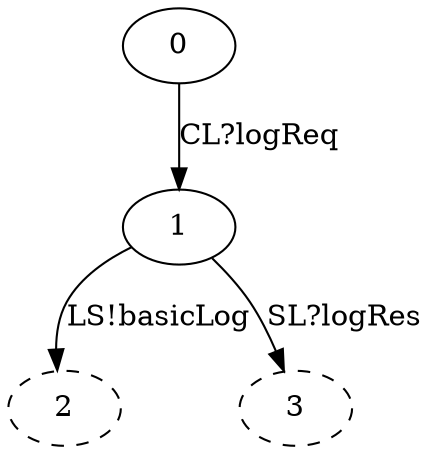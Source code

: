 
strict digraph "" {
	graph [edge_default="{}",
		node_default="{}"
	];
	node [label="\N"];
node_0	[label="0"];
node_1	[label="1"];
node_2	[label="2";style=dashed];
node_3	[label="3";style=dashed];
node_0 -> node_1 	[label="CL?logReq"];
node_1 -> node_2 	[label="LS!basicLog"];
node_1 -> node_3 	[label="SL?logRes"];
}
